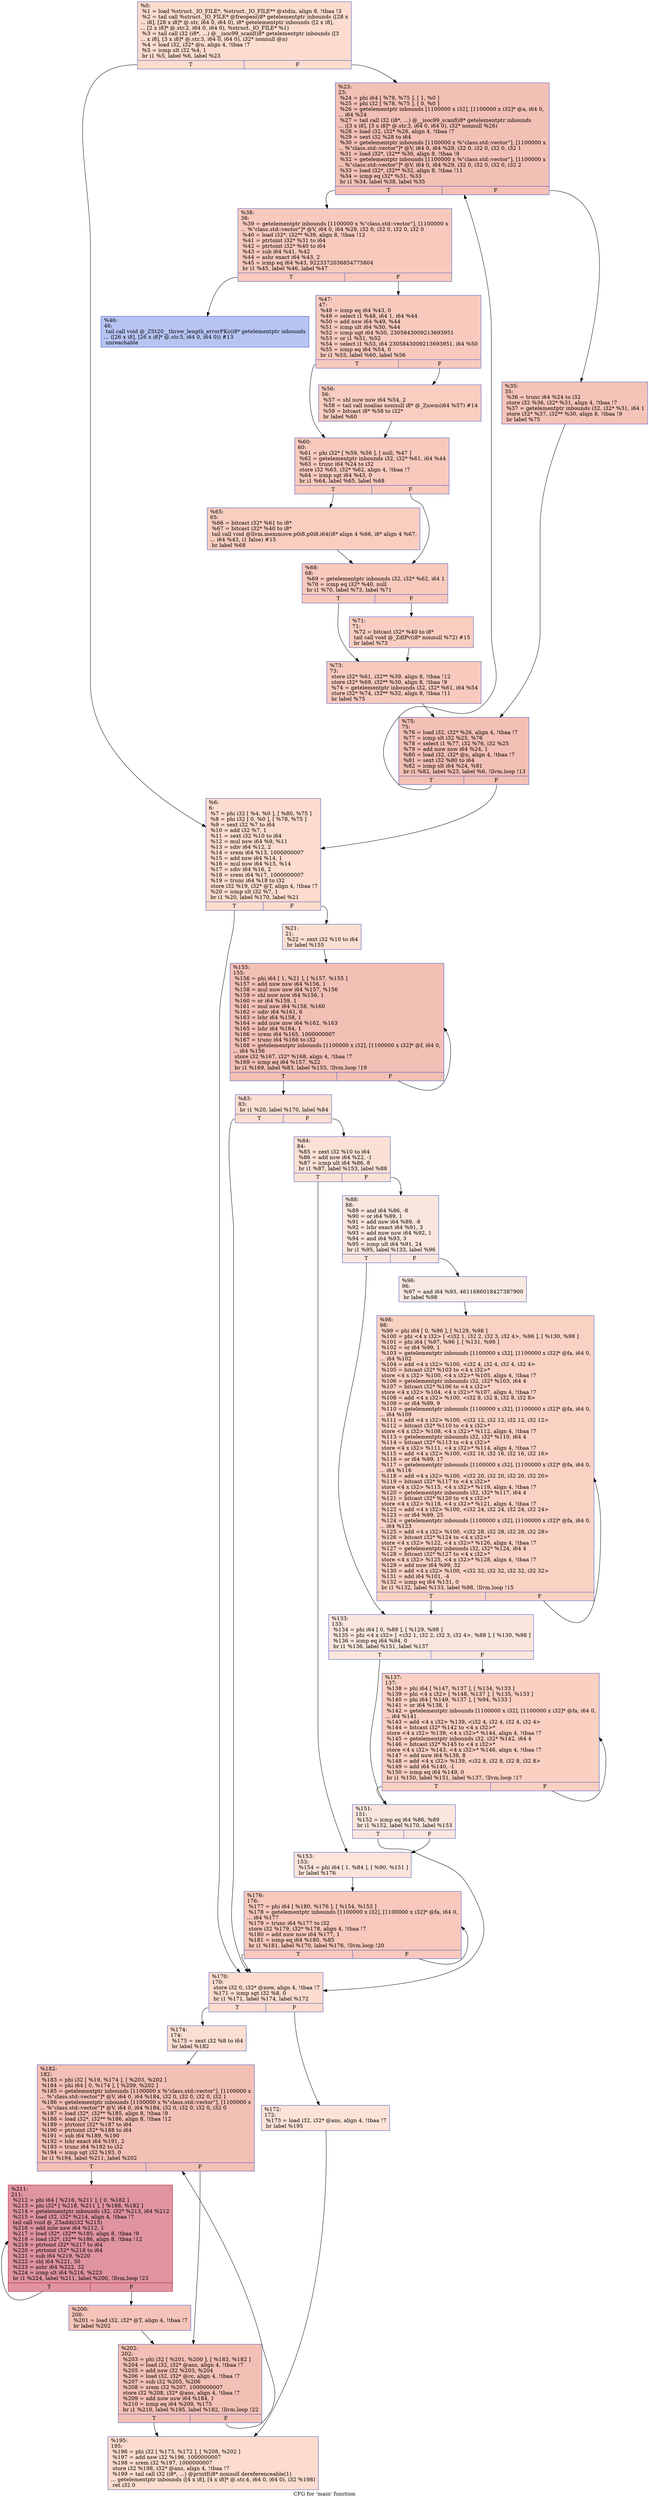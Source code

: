 digraph "CFG for 'main' function" {
	label="CFG for 'main' function";

	Node0x556730635000 [shape=record,color="#3d50c3ff", style=filled, fillcolor="#f7af9170",label="{%0:\l  %1 = load %struct._IO_FILE*, %struct._IO_FILE** @stdin, align 8, !tbaa !3\l  %2 = tail call %struct._IO_FILE* @freopen(i8* getelementptr inbounds ([28 x\l... i8], [28 x i8]* @.str, i64 0, i64 0), i8* getelementptr inbounds ([2 x i8],\l... [2 x i8]* @.str.2, i64 0, i64 0), %struct._IO_FILE* %1)\l  %3 = tail call i32 (i8*, ...) @__isoc99_scanf(i8* getelementptr inbounds ([3\l... x i8], [3 x i8]* @.str.3, i64 0, i64 0), i32* nonnull @n)\l  %4 = load i32, i32* @n, align 4, !tbaa !7\l  %5 = icmp slt i32 %4, 1\l  br i1 %5, label %6, label %23\l|{<s0>T|<s1>F}}"];
	Node0x556730635000:s0 -> Node0x556730635840;
	Node0x556730635000:s1 -> Node0x5567306358d0;
	Node0x556730635840 [shape=record,color="#3d50c3ff", style=filled, fillcolor="#f7af9170",label="{%6:\l6:                                                \l  %7 = phi i32 [ %4, %0 ], [ %80, %75 ]\l  %8 = phi i32 [ 0, %0 ], [ %78, %75 ]\l  %9 = sext i32 %7 to i64\l  %10 = add i32 %7, 1\l  %11 = sext i32 %10 to i64\l  %12 = mul nsw i64 %9, %11\l  %13 = sdiv i64 %12, 2\l  %14 = srem i64 %13, 1000000007\l  %15 = add nsw i64 %14, 1\l  %16 = mul nsw i64 %15, %14\l  %17 = sdiv i64 %16, 2\l  %18 = srem i64 %17, 1000000007\l  %19 = trunc i64 %18 to i32\l  store i32 %19, i32* @T, align 4, !tbaa !7\l  %20 = icmp slt i32 %7, 1\l  br i1 %20, label %170, label %21\l|{<s0>T|<s1>F}}"];
	Node0x556730635840:s0 -> Node0x556730635760;
	Node0x556730635840:s1 -> Node0x5567306363d0;
	Node0x5567306363d0 [shape=record,color="#3d50c3ff", style=filled, fillcolor="#f7b59970",label="{%21:\l21:                                               \l  %22 = zext i32 %10 to i64\l  br label %155\l}"];
	Node0x5567306363d0 -> Node0x556730636580;
	Node0x5567306358d0 [shape=record,color="#3d50c3ff", style=filled, fillcolor="#e5705870",label="{%23:\l23:                                               \l  %24 = phi i64 [ %79, %75 ], [ 1, %0 ]\l  %25 = phi i32 [ %78, %75 ], [ 0, %0 ]\l  %26 = getelementptr inbounds [1100000 x i32], [1100000 x i32]* @a, i64 0,\l... i64 %24\l  %27 = tail call i32 (i8*, ...) @__isoc99_scanf(i8* getelementptr inbounds\l... ([3 x i8], [3 x i8]* @.str.3, i64 0, i64 0), i32* nonnull %26)\l  %28 = load i32, i32* %26, align 4, !tbaa !7\l  %29 = sext i32 %28 to i64\l  %30 = getelementptr inbounds [1100000 x %\"class.std::vector\"], [1100000 x\l... %\"class.std::vector\"]* @V, i64 0, i64 %29, i32 0, i32 0, i32 0, i32 1\l  %31 = load i32*, i32** %30, align 8, !tbaa !9\l  %32 = getelementptr inbounds [1100000 x %\"class.std::vector\"], [1100000 x\l... %\"class.std::vector\"]* @V, i64 0, i64 %29, i32 0, i32 0, i32 0, i32 2\l  %33 = load i32*, i32** %32, align 8, !tbaa !11\l  %34 = icmp eq i32* %31, %33\l  br i1 %34, label %38, label %35\l|{<s0>T|<s1>F}}"];
	Node0x5567306358d0:s0 -> Node0x5567306370a0;
	Node0x5567306358d0:s1 -> Node0x556730637130;
	Node0x556730637130 [shape=record,color="#3d50c3ff", style=filled, fillcolor="#e97a5f70",label="{%35:\l35:                                               \l  %36 = trunc i64 %24 to i32\l  store i32 %36, i32* %31, align 4, !tbaa !7\l  %37 = getelementptr inbounds i32, i32* %31, i64 1\l  store i32* %37, i32** %30, align 8, !tbaa !9\l  br label %75\l}"];
	Node0x556730637130 -> Node0x556730635a10;
	Node0x5567306370a0 [shape=record,color="#3d50c3ff", style=filled, fillcolor="#ef886b70",label="{%38:\l38:                                               \l  %39 = getelementptr inbounds [1100000 x %\"class.std::vector\"], [1100000 x\l... %\"class.std::vector\"]* @V, i64 0, i64 %29, i32 0, i32 0, i32 0, i32 0\l  %40 = load i32*, i32** %39, align 8, !tbaa !12\l  %41 = ptrtoint i32* %31 to i64\l  %42 = ptrtoint i32* %40 to i64\l  %43 = sub i64 %41, %42\l  %44 = ashr exact i64 %43, 2\l  %45 = icmp eq i64 %43, 9223372036854775804\l  br i1 %45, label %46, label %47\l|{<s0>T|<s1>F}}"];
	Node0x5567306370a0:s0 -> Node0x5567306385a0;
	Node0x5567306370a0:s1 -> Node0x5567306385f0;
	Node0x5567306385a0 [shape=record,color="#3d50c3ff", style=filled, fillcolor="#5b7ae570",label="{%46:\l46:                                               \l  tail call void @_ZSt20__throw_length_errorPKc(i8* getelementptr inbounds\l... ([26 x i8], [26 x i8]* @.str.5, i64 0, i64 0)) #13\l  unreachable\l}"];
	Node0x5567306385f0 [shape=record,color="#3d50c3ff", style=filled, fillcolor="#ef886b70",label="{%47:\l47:                                               \l  %48 = icmp eq i64 %43, 0\l  %49 = select i1 %48, i64 1, i64 %44\l  %50 = add nsw i64 %49, %44\l  %51 = icmp ult i64 %50, %44\l  %52 = icmp ugt i64 %50, 2305843009213693951\l  %53 = or i1 %51, %52\l  %54 = select i1 %53, i64 2305843009213693951, i64 %50\l  %55 = icmp eq i64 %54, 0\l  br i1 %55, label %60, label %56\l|{<s0>T|<s1>F}}"];
	Node0x5567306385f0:s0 -> Node0x556730638f20;
	Node0x5567306385f0:s1 -> Node0x556730638f70;
	Node0x556730638f70 [shape=record,color="#3d50c3ff", style=filled, fillcolor="#f2907270",label="{%56:\l56:                                               \l  %57 = shl nuw nsw i64 %54, 2\l  %58 = tail call noalias nonnull i8* @_Znwm(i64 %57) #14\l  %59 = bitcast i8* %58 to i32*\l  br label %60\l}"];
	Node0x556730638f70 -> Node0x556730638f20;
	Node0x556730638f20 [shape=record,color="#3d50c3ff", style=filled, fillcolor="#ef886b70",label="{%60:\l60:                                               \l  %61 = phi i32* [ %59, %56 ], [ null, %47 ]\l  %62 = getelementptr inbounds i32, i32* %61, i64 %44\l  %63 = trunc i64 %24 to i32\l  store i32 %63, i32* %62, align 4, !tbaa !7\l  %64 = icmp sgt i64 %43, 0\l  br i1 %64, label %65, label %68\l|{<s0>T|<s1>F}}"];
	Node0x556730638f20:s0 -> Node0x556730639740;
	Node0x556730638f20:s1 -> Node0x556730639790;
	Node0x556730639740 [shape=record,color="#3d50c3ff", style=filled, fillcolor="#f2907270",label="{%65:\l65:                                               \l  %66 = bitcast i32* %61 to i8*\l  %67 = bitcast i32* %40 to i8*\l  tail call void @llvm.memmove.p0i8.p0i8.i64(i8* align 4 %66, i8* align 4 %67,\l... i64 %43, i1 false) #15\l  br label %68\l}"];
	Node0x556730639740 -> Node0x556730639790;
	Node0x556730639790 [shape=record,color="#3d50c3ff", style=filled, fillcolor="#ef886b70",label="{%68:\l68:                                               \l  %69 = getelementptr inbounds i32, i32* %62, i64 1\l  %70 = icmp eq i32* %40, null\l  br i1 %70, label %73, label %71\l|{<s0>T|<s1>F}}"];
	Node0x556730639790:s0 -> Node0x556730639e50;
	Node0x556730639790:s1 -> Node0x556730639ea0;
	Node0x556730639ea0 [shape=record,color="#3d50c3ff", style=filled, fillcolor="#f2907270",label="{%71:\l71:                                               \l  %72 = bitcast i32* %40 to i8*\l  tail call void @_ZdlPv(i8* nonnull %72) #15\l  br label %73\l}"];
	Node0x556730639ea0 -> Node0x556730639e50;
	Node0x556730639e50 [shape=record,color="#3d50c3ff", style=filled, fillcolor="#ef886b70",label="{%73:\l73:                                               \l  store i32* %61, i32** %39, align 8, !tbaa !12\l  store i32* %69, i32** %30, align 8, !tbaa !9\l  %74 = getelementptr inbounds i32, i32* %61, i64 %54\l  store i32* %74, i32** %32, align 8, !tbaa !11\l  br label %75\l}"];
	Node0x556730639e50 -> Node0x556730635a10;
	Node0x556730635a10 [shape=record,color="#3d50c3ff", style=filled, fillcolor="#e5705870",label="{%75:\l75:                                               \l  %76 = load i32, i32* %26, align 4, !tbaa !7\l  %77 = icmp slt i32 %25, %76\l  %78 = select i1 %77, i32 %76, i32 %25\l  %79 = add nuw nsw i64 %24, 1\l  %80 = load i32, i32* @n, align 4, !tbaa !7\l  %81 = sext i32 %80 to i64\l  %82 = icmp slt i64 %24, %81\l  br i1 %82, label %23, label %6, !llvm.loop !13\l|{<s0>T|<s1>F}}"];
	Node0x556730635a10:s0 -> Node0x5567306358d0;
	Node0x556730635a10:s1 -> Node0x556730635840;
	Node0x55673063b980 [shape=record,color="#3d50c3ff", style=filled, fillcolor="#f7b59970",label="{%83:\l83:                                               \l  br i1 %20, label %170, label %84\l|{<s0>T|<s1>F}}"];
	Node0x55673063b980:s0 -> Node0x556730635760;
	Node0x55673063b980:s1 -> Node0x55673063b9d0;
	Node0x55673063b9d0 [shape=record,color="#3d50c3ff", style=filled, fillcolor="#f7bca170",label="{%84:\l84:                                               \l  %85 = zext i32 %10 to i64\l  %86 = add nsw i64 %22, -1\l  %87 = icmp ult i64 %86, 8\l  br i1 %87, label %153, label %88\l|{<s0>T|<s1>F}}"];
	Node0x55673063b9d0:s0 -> Node0x55673063bc60;
	Node0x55673063b9d0:s1 -> Node0x55673063bcb0;
	Node0x55673063bcb0 [shape=record,color="#3d50c3ff", style=filled, fillcolor="#f3c7b170",label="{%88:\l88:                                               \l  %89 = and i64 %86, -8\l  %90 = or i64 %89, 1\l  %91 = add nsw i64 %89, -8\l  %92 = lshr exact i64 %91, 3\l  %93 = add nuw nsw i64 %92, 1\l  %94 = and i64 %93, 3\l  %95 = icmp ult i64 %91, 24\l  br i1 %95, label %133, label %96\l|{<s0>T|<s1>F}}"];
	Node0x55673063bcb0:s0 -> Node0x55673063c1a0;
	Node0x55673063bcb0:s1 -> Node0x55673063c1f0;
	Node0x55673063c1f0 [shape=record,color="#3d50c3ff", style=filled, fillcolor="#efcebd70",label="{%96:\l96:                                               \l  %97 = and i64 %93, 4611686018427387900\l  br label %98\l}"];
	Node0x55673063c1f0 -> Node0x55673063c3b0;
	Node0x55673063c3b0 [shape=record,color="#3d50c3ff", style=filled, fillcolor="#f4987a70",label="{%98:\l98:                                               \l  %99 = phi i64 [ 0, %96 ], [ %129, %98 ]\l  %100 = phi \<4 x i32\> [ \<i32 1, i32 2, i32 3, i32 4\>, %96 ], [ %130, %98 ]\l  %101 = phi i64 [ %97, %96 ], [ %131, %98 ]\l  %102 = or i64 %99, 1\l  %103 = getelementptr inbounds [1100000 x i32], [1100000 x i32]* @fa, i64 0,\l... i64 %102\l  %104 = add \<4 x i32\> %100, \<i32 4, i32 4, i32 4, i32 4\>\l  %105 = bitcast i32* %103 to \<4 x i32\>*\l  store \<4 x i32\> %100, \<4 x i32\>* %105, align 4, !tbaa !7\l  %106 = getelementptr inbounds i32, i32* %103, i64 4\l  %107 = bitcast i32* %106 to \<4 x i32\>*\l  store \<4 x i32\> %104, \<4 x i32\>* %107, align 4, !tbaa !7\l  %108 = add \<4 x i32\> %100, \<i32 8, i32 8, i32 8, i32 8\>\l  %109 = or i64 %99, 9\l  %110 = getelementptr inbounds [1100000 x i32], [1100000 x i32]* @fa, i64 0,\l... i64 %109\l  %111 = add \<4 x i32\> %100, \<i32 12, i32 12, i32 12, i32 12\>\l  %112 = bitcast i32* %110 to \<4 x i32\>*\l  store \<4 x i32\> %108, \<4 x i32\>* %112, align 4, !tbaa !7\l  %113 = getelementptr inbounds i32, i32* %110, i64 4\l  %114 = bitcast i32* %113 to \<4 x i32\>*\l  store \<4 x i32\> %111, \<4 x i32\>* %114, align 4, !tbaa !7\l  %115 = add \<4 x i32\> %100, \<i32 16, i32 16, i32 16, i32 16\>\l  %116 = or i64 %99, 17\l  %117 = getelementptr inbounds [1100000 x i32], [1100000 x i32]* @fa, i64 0,\l... i64 %116\l  %118 = add \<4 x i32\> %100, \<i32 20, i32 20, i32 20, i32 20\>\l  %119 = bitcast i32* %117 to \<4 x i32\>*\l  store \<4 x i32\> %115, \<4 x i32\>* %119, align 4, !tbaa !7\l  %120 = getelementptr inbounds i32, i32* %117, i64 4\l  %121 = bitcast i32* %120 to \<4 x i32\>*\l  store \<4 x i32\> %118, \<4 x i32\>* %121, align 4, !tbaa !7\l  %122 = add \<4 x i32\> %100, \<i32 24, i32 24, i32 24, i32 24\>\l  %123 = or i64 %99, 25\l  %124 = getelementptr inbounds [1100000 x i32], [1100000 x i32]* @fa, i64 0,\l... i64 %123\l  %125 = add \<4 x i32\> %100, \<i32 28, i32 28, i32 28, i32 28\>\l  %126 = bitcast i32* %124 to \<4 x i32\>*\l  store \<4 x i32\> %122, \<4 x i32\>* %126, align 4, !tbaa !7\l  %127 = getelementptr inbounds i32, i32* %124, i64 4\l  %128 = bitcast i32* %127 to \<4 x i32\>*\l  store \<4 x i32\> %125, \<4 x i32\>* %128, align 4, !tbaa !7\l  %129 = add nuw i64 %99, 32\l  %130 = add \<4 x i32\> %100, \<i32 32, i32 32, i32 32, i32 32\>\l  %131 = add i64 %101, -4\l  %132 = icmp eq i64 %131, 0\l  br i1 %132, label %133, label %98, !llvm.loop !15\l|{<s0>T|<s1>F}}"];
	Node0x55673063c3b0:s0 -> Node0x55673063c1a0;
	Node0x55673063c3b0:s1 -> Node0x55673063c3b0;
	Node0x55673063c1a0 [shape=record,color="#3d50c3ff", style=filled, fillcolor="#f3c7b170",label="{%133:\l133:                                              \l  %134 = phi i64 [ 0, %88 ], [ %129, %98 ]\l  %135 = phi \<4 x i32\> [ \<i32 1, i32 2, i32 3, i32 4\>, %88 ], [ %130, %98 ]\l  %136 = icmp eq i64 %94, 0\l  br i1 %136, label %151, label %137\l|{<s0>T|<s1>F}}"];
	Node0x55673063c1a0:s0 -> Node0x55673063fc60;
	Node0x55673063c1a0:s1 -> Node0x55673063fcb0;
	Node0x55673063fcb0 [shape=record,color="#3d50c3ff", style=filled, fillcolor="#f3947570",label="{%137:\l137:                                              \l  %138 = phi i64 [ %147, %137 ], [ %134, %133 ]\l  %139 = phi \<4 x i32\> [ %148, %137 ], [ %135, %133 ]\l  %140 = phi i64 [ %149, %137 ], [ %94, %133 ]\l  %141 = or i64 %138, 1\l  %142 = getelementptr inbounds [1100000 x i32], [1100000 x i32]* @fa, i64 0,\l... i64 %141\l  %143 = add \<4 x i32\> %139, \<i32 4, i32 4, i32 4, i32 4\>\l  %144 = bitcast i32* %142 to \<4 x i32\>*\l  store \<4 x i32\> %139, \<4 x i32\>* %144, align 4, !tbaa !7\l  %145 = getelementptr inbounds i32, i32* %142, i64 4\l  %146 = bitcast i32* %145 to \<4 x i32\>*\l  store \<4 x i32\> %143, \<4 x i32\>* %146, align 4, !tbaa !7\l  %147 = add nuw i64 %138, 8\l  %148 = add \<4 x i32\> %139, \<i32 8, i32 8, i32 8, i32 8\>\l  %149 = add i64 %140, -1\l  %150 = icmp eq i64 %149, 0\l  br i1 %150, label %151, label %137, !llvm.loop !17\l|{<s0>T|<s1>F}}"];
	Node0x55673063fcb0:s0 -> Node0x55673063fc60;
	Node0x55673063fcb0:s1 -> Node0x55673063fcb0;
	Node0x55673063fc60 [shape=record,color="#3d50c3ff", style=filled, fillcolor="#f3c7b170",label="{%151:\l151:                                              \l  %152 = icmp eq i64 %86, %89\l  br i1 %152, label %170, label %153\l|{<s0>T|<s1>F}}"];
	Node0x55673063fc60:s0 -> Node0x556730635760;
	Node0x55673063fc60:s1 -> Node0x55673063bc60;
	Node0x55673063bc60 [shape=record,color="#3d50c3ff", style=filled, fillcolor="#f5c1a970",label="{%153:\l153:                                              \l  %154 = phi i64 [ 1, %84 ], [ %90, %151 ]\l  br label %176\l}"];
	Node0x55673063bc60 -> Node0x556730640ac0;
	Node0x556730636580 [shape=record,color="#3d50c3ff", style=filled, fillcolor="#e5705870",label="{%155:\l155:                                              \l  %156 = phi i64 [ 1, %21 ], [ %157, %155 ]\l  %157 = add nuw nsw i64 %156, 1\l  %158 = mul nuw nsw i64 %157, %156\l  %159 = shl nuw nsw i64 %156, 1\l  %160 = or i64 %159, 1\l  %161 = mul nsw i64 %158, %160\l  %162 = udiv i64 %161, 6\l  %163 = lshr i64 %158, 1\l  %164 = add nuw nsw i64 %162, %163\l  %165 = lshr i64 %164, 1\l  %166 = urem i64 %165, 1000000007\l  %167 = trunc i64 %166 to i32\l  %168 = getelementptr inbounds [1100000 x i32], [1100000 x i32]* @f, i64 0,\l... i64 %156\l  store i32 %167, i32* %168, align 4, !tbaa !7\l  %169 = icmp eq i64 %157, %22\l  br i1 %169, label %83, label %155, !llvm.loop !19\l|{<s0>T|<s1>F}}"];
	Node0x556730636580:s0 -> Node0x55673063b980;
	Node0x556730636580:s1 -> Node0x556730636580;
	Node0x556730635760 [shape=record,color="#3d50c3ff", style=filled, fillcolor="#f7af9170",label="{%170:\l170:                                              \l  store i32 0, i32* @now, align 4, !tbaa !7\l  %171 = icmp sgt i32 %8, 0\l  br i1 %171, label %174, label %172\l|{<s0>T|<s1>F}}"];
	Node0x556730635760:s0 -> Node0x556730641690;
	Node0x556730635760:s1 -> Node0x5567306416e0;
	Node0x5567306416e0 [shape=record,color="#3d50c3ff", style=filled, fillcolor="#f6bfa670",label="{%172:\l172:                                              \l  %173 = load i32, i32* @ans, align 4, !tbaa !7\l  br label %195\l}"];
	Node0x5567306416e0 -> Node0x556730641850;
	Node0x556730641690 [shape=record,color="#3d50c3ff", style=filled, fillcolor="#f7b59970",label="{%174:\l174:                                              \l  %175 = zext i32 %8 to i64\l  br label %182\l}"];
	Node0x556730641690 -> Node0x556730641980;
	Node0x556730640ac0 [shape=record,color="#3d50c3ff", style=filled, fillcolor="#ed836670",label="{%176:\l176:                                              \l  %177 = phi i64 [ %180, %176 ], [ %154, %153 ]\l  %178 = getelementptr inbounds [1100000 x i32], [1100000 x i32]* @fa, i64 0,\l... i64 %177\l  %179 = trunc i64 %177 to i32\l  store i32 %179, i32* %178, align 4, !tbaa !7\l  %180 = add nuw nsw i64 %177, 1\l  %181 = icmp eq i64 %180, %85\l  br i1 %181, label %170, label %176, !llvm.loop !20\l|{<s0>T|<s1>F}}"];
	Node0x556730640ac0:s0 -> Node0x556730635760;
	Node0x556730640ac0:s1 -> Node0x556730640ac0;
	Node0x556730641980 [shape=record,color="#3d50c3ff", style=filled, fillcolor="#e5705870",label="{%182:\l182:                                              \l  %183 = phi i32 [ %19, %174 ], [ %203, %202 ]\l  %184 = phi i64 [ 0, %174 ], [ %209, %202 ]\l  %185 = getelementptr inbounds [1100000 x %\"class.std::vector\"], [1100000 x\l... %\"class.std::vector\"]* @V, i64 0, i64 %184, i32 0, i32 0, i32 0, i32 1\l  %186 = getelementptr inbounds [1100000 x %\"class.std::vector\"], [1100000 x\l... %\"class.std::vector\"]* @V, i64 0, i64 %184, i32 0, i32 0, i32 0, i32 0\l  %187 = load i32*, i32** %185, align 8, !tbaa !9\l  %188 = load i32*, i32** %186, align 8, !tbaa !12\l  %189 = ptrtoint i32* %187 to i64\l  %190 = ptrtoint i32* %188 to i64\l  %191 = sub i64 %189, %190\l  %192 = lshr exact i64 %191, 2\l  %193 = trunc i64 %192 to i32\l  %194 = icmp sgt i32 %193, 0\l  br i1 %194, label %211, label %202\l|{<s0>T|<s1>F}}"];
	Node0x556730641980:s0 -> Node0x5567306427f0;
	Node0x556730641980:s1 -> Node0x556730641f60;
	Node0x556730641850 [shape=record,color="#3d50c3ff", style=filled, fillcolor="#f7af9170",label="{%195:\l195:                                              \l  %196 = phi i32 [ %173, %172 ], [ %208, %202 ]\l  %197 = add nsw i32 %196, 1000000007\l  %198 = srem i32 %197, 1000000007\l  store i32 %198, i32* @ans, align 4, !tbaa !7\l  %199 = tail call i32 (i8*, ...) @printf(i8* nonnull dereferenceable(1)\l... getelementptr inbounds ([4 x i8], [4 x i8]* @.str.4, i64 0, i64 0), i32 %198)\l  ret i32 0\l}"];
	Node0x556730642f30 [shape=record,color="#3d50c3ff", style=filled, fillcolor="#e97a5f70",label="{%200:\l200:                                              \l  %201 = load i32, i32* @T, align 4, !tbaa !7\l  br label %202\l}"];
	Node0x556730642f30 -> Node0x556730641f60;
	Node0x556730641f60 [shape=record,color="#3d50c3ff", style=filled, fillcolor="#e5705870",label="{%202:\l202:                                              \l  %203 = phi i32 [ %201, %200 ], [ %183, %182 ]\l  %204 = load i32, i32* @ans, align 4, !tbaa !7\l  %205 = add nsw i32 %203, %204\l  %206 = load i32, i32* @cc, align 4, !tbaa !7\l  %207 = sub i32 %205, %206\l  %208 = srem i32 %207, 1000000007\l  store i32 %208, i32* @ans, align 4, !tbaa !7\l  %209 = add nuw nsw i64 %184, 1\l  %210 = icmp eq i64 %209, %175\l  br i1 %210, label %195, label %182, !llvm.loop !22\l|{<s0>T|<s1>F}}"];
	Node0x556730641f60:s0 -> Node0x556730641850;
	Node0x556730641f60:s1 -> Node0x556730641980;
	Node0x5567306427f0 [shape=record,color="#b70d28ff", style=filled, fillcolor="#b70d2870",label="{%211:\l211:                                              \l  %212 = phi i64 [ %216, %211 ], [ 0, %182 ]\l  %213 = phi i32* [ %218, %211 ], [ %188, %182 ]\l  %214 = getelementptr inbounds i32, i32* %213, i64 %212\l  %215 = load i32, i32* %214, align 4, !tbaa !7\l  tail call void @_Z3addi(i32 %215)\l  %216 = add nuw nsw i64 %212, 1\l  %217 = load i32*, i32** %185, align 8, !tbaa !9\l  %218 = load i32*, i32** %186, align 8, !tbaa !12\l  %219 = ptrtoint i32* %217 to i64\l  %220 = ptrtoint i32* %218 to i64\l  %221 = sub i64 %219, %220\l  %222 = shl i64 %221, 30\l  %223 = ashr i64 %222, 32\l  %224 = icmp slt i64 %216, %223\l  br i1 %224, label %211, label %200, !llvm.loop !23\l|{<s0>T|<s1>F}}"];
	Node0x5567306427f0:s0 -> Node0x5567306427f0;
	Node0x5567306427f0:s1 -> Node0x556730642f30;
}
